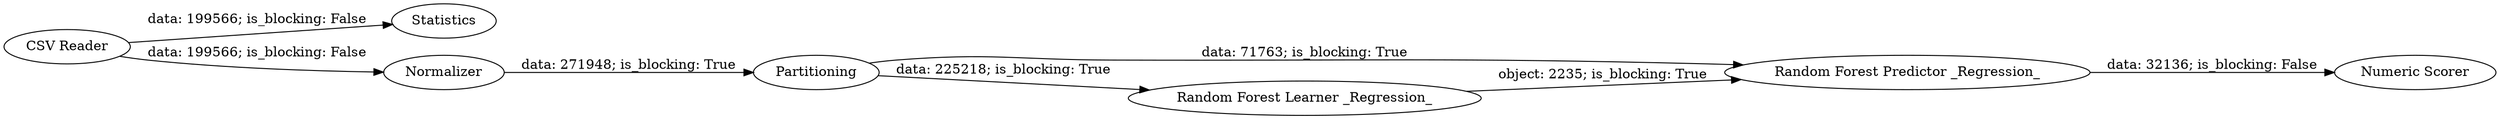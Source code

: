 digraph {
	"-5205392126380293349_6" [label="CSV Reader"]
	"-5205392126380293349_12" [label=Statistics]
	"-5205392126380293349_14" [label="Numeric Scorer"]
	"-5205392126380293349_8" [label="Random Forest Predictor _Regression_"]
	"-5205392126380293349_13" [label=Normalizer]
	"-5205392126380293349_7" [label="Random Forest Learner _Regression_"]
	"-5205392126380293349_11" [label=Partitioning]
	"-5205392126380293349_13" -> "-5205392126380293349_11" [label="data: 271948; is_blocking: True"]
	"-5205392126380293349_7" -> "-5205392126380293349_8" [label="object: 2235; is_blocking: True"]
	"-5205392126380293349_6" -> "-5205392126380293349_12" [label="data: 199566; is_blocking: False"]
	"-5205392126380293349_8" -> "-5205392126380293349_14" [label="data: 32136; is_blocking: False"]
	"-5205392126380293349_6" -> "-5205392126380293349_13" [label="data: 199566; is_blocking: False"]
	"-5205392126380293349_11" -> "-5205392126380293349_8" [label="data: 71763; is_blocking: True"]
	"-5205392126380293349_11" -> "-5205392126380293349_7" [label="data: 225218; is_blocking: True"]
	rankdir=LR
}

